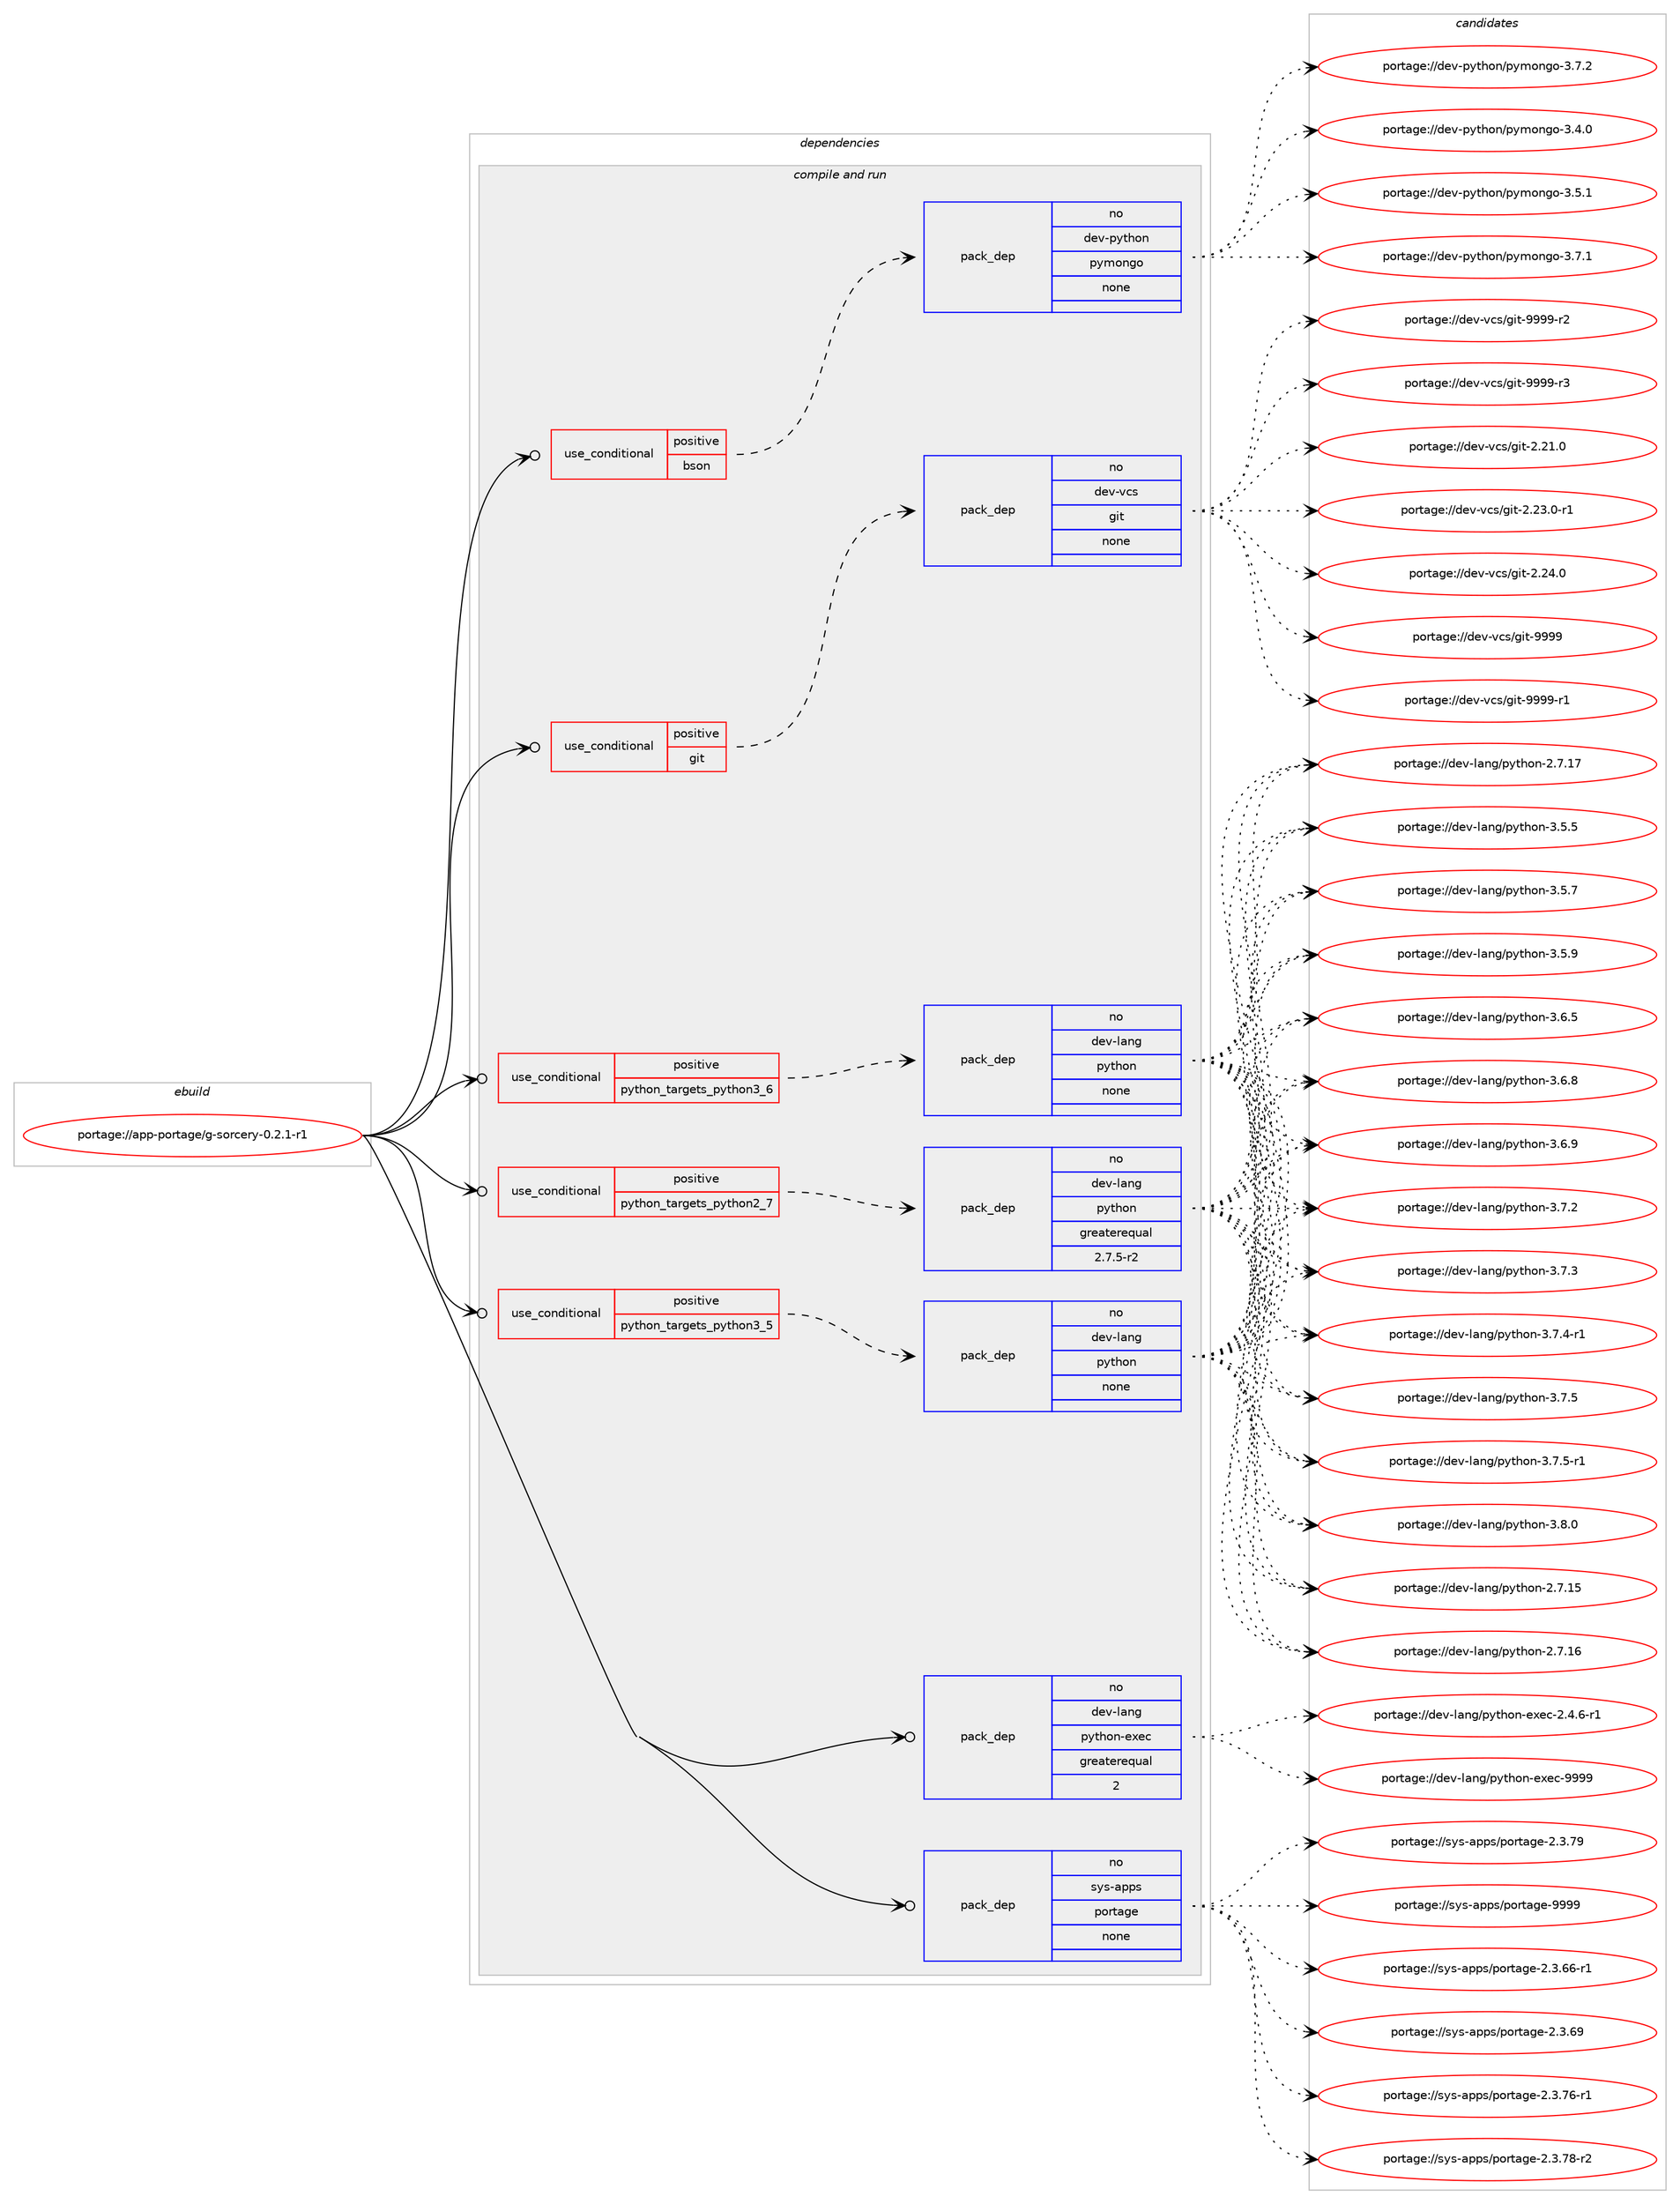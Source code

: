 digraph prolog {

# *************
# Graph options
# *************

newrank=true;
concentrate=true;
compound=true;
graph [rankdir=LR,fontname=Helvetica,fontsize=10,ranksep=1.5];#, ranksep=2.5, nodesep=0.2];
edge  [arrowhead=vee];
node  [fontname=Helvetica,fontsize=10];

# **********
# The ebuild
# **********

subgraph cluster_leftcol {
color=gray;
rank=same;
label=<<i>ebuild</i>>;
id [label="portage://app-portage/g-sorcery-0.2.1-r1", color=red, width=4, href="../app-portage/g-sorcery-0.2.1-r1.svg"];
}

# ****************
# The dependencies
# ****************

subgraph cluster_midcol {
color=gray;
label=<<i>dependencies</i>>;
subgraph cluster_compile {
fillcolor="#eeeeee";
style=filled;
label=<<i>compile</i>>;
}
subgraph cluster_compileandrun {
fillcolor="#eeeeee";
style=filled;
label=<<i>compile and run</i>>;
subgraph cond9926 {
dependency40785 [label=<<TABLE BORDER="0" CELLBORDER="1" CELLSPACING="0" CELLPADDING="4"><TR><TD ROWSPAN="3" CELLPADDING="10">use_conditional</TD></TR><TR><TD>positive</TD></TR><TR><TD>bson</TD></TR></TABLE>>, shape=none, color=red];
subgraph pack30178 {
dependency40786 [label=<<TABLE BORDER="0" CELLBORDER="1" CELLSPACING="0" CELLPADDING="4" WIDTH="220"><TR><TD ROWSPAN="6" CELLPADDING="30">pack_dep</TD></TR><TR><TD WIDTH="110">no</TD></TR><TR><TD>dev-python</TD></TR><TR><TD>pymongo</TD></TR><TR><TD>none</TD></TR><TR><TD></TD></TR></TABLE>>, shape=none, color=blue];
}
dependency40785:e -> dependency40786:w [weight=20,style="dashed",arrowhead="vee"];
}
id:e -> dependency40785:w [weight=20,style="solid",arrowhead="odotvee"];
subgraph cond9927 {
dependency40787 [label=<<TABLE BORDER="0" CELLBORDER="1" CELLSPACING="0" CELLPADDING="4"><TR><TD ROWSPAN="3" CELLPADDING="10">use_conditional</TD></TR><TR><TD>positive</TD></TR><TR><TD>git</TD></TR></TABLE>>, shape=none, color=red];
subgraph pack30179 {
dependency40788 [label=<<TABLE BORDER="0" CELLBORDER="1" CELLSPACING="0" CELLPADDING="4" WIDTH="220"><TR><TD ROWSPAN="6" CELLPADDING="30">pack_dep</TD></TR><TR><TD WIDTH="110">no</TD></TR><TR><TD>dev-vcs</TD></TR><TR><TD>git</TD></TR><TR><TD>none</TD></TR><TR><TD></TD></TR></TABLE>>, shape=none, color=blue];
}
dependency40787:e -> dependency40788:w [weight=20,style="dashed",arrowhead="vee"];
}
id:e -> dependency40787:w [weight=20,style="solid",arrowhead="odotvee"];
subgraph cond9928 {
dependency40789 [label=<<TABLE BORDER="0" CELLBORDER="1" CELLSPACING="0" CELLPADDING="4"><TR><TD ROWSPAN="3" CELLPADDING="10">use_conditional</TD></TR><TR><TD>positive</TD></TR><TR><TD>python_targets_python2_7</TD></TR></TABLE>>, shape=none, color=red];
subgraph pack30180 {
dependency40790 [label=<<TABLE BORDER="0" CELLBORDER="1" CELLSPACING="0" CELLPADDING="4" WIDTH="220"><TR><TD ROWSPAN="6" CELLPADDING="30">pack_dep</TD></TR><TR><TD WIDTH="110">no</TD></TR><TR><TD>dev-lang</TD></TR><TR><TD>python</TD></TR><TR><TD>greaterequal</TD></TR><TR><TD>2.7.5-r2</TD></TR></TABLE>>, shape=none, color=blue];
}
dependency40789:e -> dependency40790:w [weight=20,style="dashed",arrowhead="vee"];
}
id:e -> dependency40789:w [weight=20,style="solid",arrowhead="odotvee"];
subgraph cond9929 {
dependency40791 [label=<<TABLE BORDER="0" CELLBORDER="1" CELLSPACING="0" CELLPADDING="4"><TR><TD ROWSPAN="3" CELLPADDING="10">use_conditional</TD></TR><TR><TD>positive</TD></TR><TR><TD>python_targets_python3_5</TD></TR></TABLE>>, shape=none, color=red];
subgraph pack30181 {
dependency40792 [label=<<TABLE BORDER="0" CELLBORDER="1" CELLSPACING="0" CELLPADDING="4" WIDTH="220"><TR><TD ROWSPAN="6" CELLPADDING="30">pack_dep</TD></TR><TR><TD WIDTH="110">no</TD></TR><TR><TD>dev-lang</TD></TR><TR><TD>python</TD></TR><TR><TD>none</TD></TR><TR><TD></TD></TR></TABLE>>, shape=none, color=blue];
}
dependency40791:e -> dependency40792:w [weight=20,style="dashed",arrowhead="vee"];
}
id:e -> dependency40791:w [weight=20,style="solid",arrowhead="odotvee"];
subgraph cond9930 {
dependency40793 [label=<<TABLE BORDER="0" CELLBORDER="1" CELLSPACING="0" CELLPADDING="4"><TR><TD ROWSPAN="3" CELLPADDING="10">use_conditional</TD></TR><TR><TD>positive</TD></TR><TR><TD>python_targets_python3_6</TD></TR></TABLE>>, shape=none, color=red];
subgraph pack30182 {
dependency40794 [label=<<TABLE BORDER="0" CELLBORDER="1" CELLSPACING="0" CELLPADDING="4" WIDTH="220"><TR><TD ROWSPAN="6" CELLPADDING="30">pack_dep</TD></TR><TR><TD WIDTH="110">no</TD></TR><TR><TD>dev-lang</TD></TR><TR><TD>python</TD></TR><TR><TD>none</TD></TR><TR><TD></TD></TR></TABLE>>, shape=none, color=blue];
}
dependency40793:e -> dependency40794:w [weight=20,style="dashed",arrowhead="vee"];
}
id:e -> dependency40793:w [weight=20,style="solid",arrowhead="odotvee"];
subgraph pack30183 {
dependency40795 [label=<<TABLE BORDER="0" CELLBORDER="1" CELLSPACING="0" CELLPADDING="4" WIDTH="220"><TR><TD ROWSPAN="6" CELLPADDING="30">pack_dep</TD></TR><TR><TD WIDTH="110">no</TD></TR><TR><TD>dev-lang</TD></TR><TR><TD>python-exec</TD></TR><TR><TD>greaterequal</TD></TR><TR><TD>2</TD></TR></TABLE>>, shape=none, color=blue];
}
id:e -> dependency40795:w [weight=20,style="solid",arrowhead="odotvee"];
subgraph pack30184 {
dependency40796 [label=<<TABLE BORDER="0" CELLBORDER="1" CELLSPACING="0" CELLPADDING="4" WIDTH="220"><TR><TD ROWSPAN="6" CELLPADDING="30">pack_dep</TD></TR><TR><TD WIDTH="110">no</TD></TR><TR><TD>sys-apps</TD></TR><TR><TD>portage</TD></TR><TR><TD>none</TD></TR><TR><TD></TD></TR></TABLE>>, shape=none, color=blue];
}
id:e -> dependency40796:w [weight=20,style="solid",arrowhead="odotvee"];
}
subgraph cluster_run {
fillcolor="#eeeeee";
style=filled;
label=<<i>run</i>>;
}
}

# **************
# The candidates
# **************

subgraph cluster_choices {
rank=same;
color=gray;
label=<<i>candidates</i>>;

subgraph choice30178 {
color=black;
nodesep=1;
choiceportage1001011184511212111610411111047112121109111110103111455146524648 [label="portage://dev-python/pymongo-3.4.0", color=red, width=4,href="../dev-python/pymongo-3.4.0.svg"];
choiceportage1001011184511212111610411111047112121109111110103111455146534649 [label="portage://dev-python/pymongo-3.5.1", color=red, width=4,href="../dev-python/pymongo-3.5.1.svg"];
choiceportage1001011184511212111610411111047112121109111110103111455146554649 [label="portage://dev-python/pymongo-3.7.1", color=red, width=4,href="../dev-python/pymongo-3.7.1.svg"];
choiceportage1001011184511212111610411111047112121109111110103111455146554650 [label="portage://dev-python/pymongo-3.7.2", color=red, width=4,href="../dev-python/pymongo-3.7.2.svg"];
dependency40786:e -> choiceportage1001011184511212111610411111047112121109111110103111455146524648:w [style=dotted,weight="100"];
dependency40786:e -> choiceportage1001011184511212111610411111047112121109111110103111455146534649:w [style=dotted,weight="100"];
dependency40786:e -> choiceportage1001011184511212111610411111047112121109111110103111455146554649:w [style=dotted,weight="100"];
dependency40786:e -> choiceportage1001011184511212111610411111047112121109111110103111455146554650:w [style=dotted,weight="100"];
}
subgraph choice30179 {
color=black;
nodesep=1;
choiceportage10010111845118991154710310511645504650494648 [label="portage://dev-vcs/git-2.21.0", color=red, width=4,href="../dev-vcs/git-2.21.0.svg"];
choiceportage100101118451189911547103105116455046505146484511449 [label="portage://dev-vcs/git-2.23.0-r1", color=red, width=4,href="../dev-vcs/git-2.23.0-r1.svg"];
choiceportage10010111845118991154710310511645504650524648 [label="portage://dev-vcs/git-2.24.0", color=red, width=4,href="../dev-vcs/git-2.24.0.svg"];
choiceportage1001011184511899115471031051164557575757 [label="portage://dev-vcs/git-9999", color=red, width=4,href="../dev-vcs/git-9999.svg"];
choiceportage10010111845118991154710310511645575757574511449 [label="portage://dev-vcs/git-9999-r1", color=red, width=4,href="../dev-vcs/git-9999-r1.svg"];
choiceportage10010111845118991154710310511645575757574511450 [label="portage://dev-vcs/git-9999-r2", color=red, width=4,href="../dev-vcs/git-9999-r2.svg"];
choiceportage10010111845118991154710310511645575757574511451 [label="portage://dev-vcs/git-9999-r3", color=red, width=4,href="../dev-vcs/git-9999-r3.svg"];
dependency40788:e -> choiceportage10010111845118991154710310511645504650494648:w [style=dotted,weight="100"];
dependency40788:e -> choiceportage100101118451189911547103105116455046505146484511449:w [style=dotted,weight="100"];
dependency40788:e -> choiceportage10010111845118991154710310511645504650524648:w [style=dotted,weight="100"];
dependency40788:e -> choiceportage1001011184511899115471031051164557575757:w [style=dotted,weight="100"];
dependency40788:e -> choiceportage10010111845118991154710310511645575757574511449:w [style=dotted,weight="100"];
dependency40788:e -> choiceportage10010111845118991154710310511645575757574511450:w [style=dotted,weight="100"];
dependency40788:e -> choiceportage10010111845118991154710310511645575757574511451:w [style=dotted,weight="100"];
}
subgraph choice30180 {
color=black;
nodesep=1;
choiceportage10010111845108971101034711212111610411111045504655464953 [label="portage://dev-lang/python-2.7.15", color=red, width=4,href="../dev-lang/python-2.7.15.svg"];
choiceportage10010111845108971101034711212111610411111045504655464954 [label="portage://dev-lang/python-2.7.16", color=red, width=4,href="../dev-lang/python-2.7.16.svg"];
choiceportage10010111845108971101034711212111610411111045504655464955 [label="portage://dev-lang/python-2.7.17", color=red, width=4,href="../dev-lang/python-2.7.17.svg"];
choiceportage100101118451089711010347112121116104111110455146534653 [label="portage://dev-lang/python-3.5.5", color=red, width=4,href="../dev-lang/python-3.5.5.svg"];
choiceportage100101118451089711010347112121116104111110455146534655 [label="portage://dev-lang/python-3.5.7", color=red, width=4,href="../dev-lang/python-3.5.7.svg"];
choiceportage100101118451089711010347112121116104111110455146534657 [label="portage://dev-lang/python-3.5.9", color=red, width=4,href="../dev-lang/python-3.5.9.svg"];
choiceportage100101118451089711010347112121116104111110455146544653 [label="portage://dev-lang/python-3.6.5", color=red, width=4,href="../dev-lang/python-3.6.5.svg"];
choiceportage100101118451089711010347112121116104111110455146544656 [label="portage://dev-lang/python-3.6.8", color=red, width=4,href="../dev-lang/python-3.6.8.svg"];
choiceportage100101118451089711010347112121116104111110455146544657 [label="portage://dev-lang/python-3.6.9", color=red, width=4,href="../dev-lang/python-3.6.9.svg"];
choiceportage100101118451089711010347112121116104111110455146554650 [label="portage://dev-lang/python-3.7.2", color=red, width=4,href="../dev-lang/python-3.7.2.svg"];
choiceportage100101118451089711010347112121116104111110455146554651 [label="portage://dev-lang/python-3.7.3", color=red, width=4,href="../dev-lang/python-3.7.3.svg"];
choiceportage1001011184510897110103471121211161041111104551465546524511449 [label="portage://dev-lang/python-3.7.4-r1", color=red, width=4,href="../dev-lang/python-3.7.4-r1.svg"];
choiceportage100101118451089711010347112121116104111110455146554653 [label="portage://dev-lang/python-3.7.5", color=red, width=4,href="../dev-lang/python-3.7.5.svg"];
choiceportage1001011184510897110103471121211161041111104551465546534511449 [label="portage://dev-lang/python-3.7.5-r1", color=red, width=4,href="../dev-lang/python-3.7.5-r1.svg"];
choiceportage100101118451089711010347112121116104111110455146564648 [label="portage://dev-lang/python-3.8.0", color=red, width=4,href="../dev-lang/python-3.8.0.svg"];
dependency40790:e -> choiceportage10010111845108971101034711212111610411111045504655464953:w [style=dotted,weight="100"];
dependency40790:e -> choiceportage10010111845108971101034711212111610411111045504655464954:w [style=dotted,weight="100"];
dependency40790:e -> choiceportage10010111845108971101034711212111610411111045504655464955:w [style=dotted,weight="100"];
dependency40790:e -> choiceportage100101118451089711010347112121116104111110455146534653:w [style=dotted,weight="100"];
dependency40790:e -> choiceportage100101118451089711010347112121116104111110455146534655:w [style=dotted,weight="100"];
dependency40790:e -> choiceportage100101118451089711010347112121116104111110455146534657:w [style=dotted,weight="100"];
dependency40790:e -> choiceportage100101118451089711010347112121116104111110455146544653:w [style=dotted,weight="100"];
dependency40790:e -> choiceportage100101118451089711010347112121116104111110455146544656:w [style=dotted,weight="100"];
dependency40790:e -> choiceportage100101118451089711010347112121116104111110455146544657:w [style=dotted,weight="100"];
dependency40790:e -> choiceportage100101118451089711010347112121116104111110455146554650:w [style=dotted,weight="100"];
dependency40790:e -> choiceportage100101118451089711010347112121116104111110455146554651:w [style=dotted,weight="100"];
dependency40790:e -> choiceportage1001011184510897110103471121211161041111104551465546524511449:w [style=dotted,weight="100"];
dependency40790:e -> choiceportage100101118451089711010347112121116104111110455146554653:w [style=dotted,weight="100"];
dependency40790:e -> choiceportage1001011184510897110103471121211161041111104551465546534511449:w [style=dotted,weight="100"];
dependency40790:e -> choiceportage100101118451089711010347112121116104111110455146564648:w [style=dotted,weight="100"];
}
subgraph choice30181 {
color=black;
nodesep=1;
choiceportage10010111845108971101034711212111610411111045504655464953 [label="portage://dev-lang/python-2.7.15", color=red, width=4,href="../dev-lang/python-2.7.15.svg"];
choiceportage10010111845108971101034711212111610411111045504655464954 [label="portage://dev-lang/python-2.7.16", color=red, width=4,href="../dev-lang/python-2.7.16.svg"];
choiceportage10010111845108971101034711212111610411111045504655464955 [label="portage://dev-lang/python-2.7.17", color=red, width=4,href="../dev-lang/python-2.7.17.svg"];
choiceportage100101118451089711010347112121116104111110455146534653 [label="portage://dev-lang/python-3.5.5", color=red, width=4,href="../dev-lang/python-3.5.5.svg"];
choiceportage100101118451089711010347112121116104111110455146534655 [label="portage://dev-lang/python-3.5.7", color=red, width=4,href="../dev-lang/python-3.5.7.svg"];
choiceportage100101118451089711010347112121116104111110455146534657 [label="portage://dev-lang/python-3.5.9", color=red, width=4,href="../dev-lang/python-3.5.9.svg"];
choiceportage100101118451089711010347112121116104111110455146544653 [label="portage://dev-lang/python-3.6.5", color=red, width=4,href="../dev-lang/python-3.6.5.svg"];
choiceportage100101118451089711010347112121116104111110455146544656 [label="portage://dev-lang/python-3.6.8", color=red, width=4,href="../dev-lang/python-3.6.8.svg"];
choiceportage100101118451089711010347112121116104111110455146544657 [label="portage://dev-lang/python-3.6.9", color=red, width=4,href="../dev-lang/python-3.6.9.svg"];
choiceportage100101118451089711010347112121116104111110455146554650 [label="portage://dev-lang/python-3.7.2", color=red, width=4,href="../dev-lang/python-3.7.2.svg"];
choiceportage100101118451089711010347112121116104111110455146554651 [label="portage://dev-lang/python-3.7.3", color=red, width=4,href="../dev-lang/python-3.7.3.svg"];
choiceportage1001011184510897110103471121211161041111104551465546524511449 [label="portage://dev-lang/python-3.7.4-r1", color=red, width=4,href="../dev-lang/python-3.7.4-r1.svg"];
choiceportage100101118451089711010347112121116104111110455146554653 [label="portage://dev-lang/python-3.7.5", color=red, width=4,href="../dev-lang/python-3.7.5.svg"];
choiceportage1001011184510897110103471121211161041111104551465546534511449 [label="portage://dev-lang/python-3.7.5-r1", color=red, width=4,href="../dev-lang/python-3.7.5-r1.svg"];
choiceportage100101118451089711010347112121116104111110455146564648 [label="portage://dev-lang/python-3.8.0", color=red, width=4,href="../dev-lang/python-3.8.0.svg"];
dependency40792:e -> choiceportage10010111845108971101034711212111610411111045504655464953:w [style=dotted,weight="100"];
dependency40792:e -> choiceportage10010111845108971101034711212111610411111045504655464954:w [style=dotted,weight="100"];
dependency40792:e -> choiceportage10010111845108971101034711212111610411111045504655464955:w [style=dotted,weight="100"];
dependency40792:e -> choiceportage100101118451089711010347112121116104111110455146534653:w [style=dotted,weight="100"];
dependency40792:e -> choiceportage100101118451089711010347112121116104111110455146534655:w [style=dotted,weight="100"];
dependency40792:e -> choiceportage100101118451089711010347112121116104111110455146534657:w [style=dotted,weight="100"];
dependency40792:e -> choiceportage100101118451089711010347112121116104111110455146544653:w [style=dotted,weight="100"];
dependency40792:e -> choiceportage100101118451089711010347112121116104111110455146544656:w [style=dotted,weight="100"];
dependency40792:e -> choiceportage100101118451089711010347112121116104111110455146544657:w [style=dotted,weight="100"];
dependency40792:e -> choiceportage100101118451089711010347112121116104111110455146554650:w [style=dotted,weight="100"];
dependency40792:e -> choiceportage100101118451089711010347112121116104111110455146554651:w [style=dotted,weight="100"];
dependency40792:e -> choiceportage1001011184510897110103471121211161041111104551465546524511449:w [style=dotted,weight="100"];
dependency40792:e -> choiceportage100101118451089711010347112121116104111110455146554653:w [style=dotted,weight="100"];
dependency40792:e -> choiceportage1001011184510897110103471121211161041111104551465546534511449:w [style=dotted,weight="100"];
dependency40792:e -> choiceportage100101118451089711010347112121116104111110455146564648:w [style=dotted,weight="100"];
}
subgraph choice30182 {
color=black;
nodesep=1;
choiceportage10010111845108971101034711212111610411111045504655464953 [label="portage://dev-lang/python-2.7.15", color=red, width=4,href="../dev-lang/python-2.7.15.svg"];
choiceportage10010111845108971101034711212111610411111045504655464954 [label="portage://dev-lang/python-2.7.16", color=red, width=4,href="../dev-lang/python-2.7.16.svg"];
choiceportage10010111845108971101034711212111610411111045504655464955 [label="portage://dev-lang/python-2.7.17", color=red, width=4,href="../dev-lang/python-2.7.17.svg"];
choiceportage100101118451089711010347112121116104111110455146534653 [label="portage://dev-lang/python-3.5.5", color=red, width=4,href="../dev-lang/python-3.5.5.svg"];
choiceportage100101118451089711010347112121116104111110455146534655 [label="portage://dev-lang/python-3.5.7", color=red, width=4,href="../dev-lang/python-3.5.7.svg"];
choiceportage100101118451089711010347112121116104111110455146534657 [label="portage://dev-lang/python-3.5.9", color=red, width=4,href="../dev-lang/python-3.5.9.svg"];
choiceportage100101118451089711010347112121116104111110455146544653 [label="portage://dev-lang/python-3.6.5", color=red, width=4,href="../dev-lang/python-3.6.5.svg"];
choiceportage100101118451089711010347112121116104111110455146544656 [label="portage://dev-lang/python-3.6.8", color=red, width=4,href="../dev-lang/python-3.6.8.svg"];
choiceportage100101118451089711010347112121116104111110455146544657 [label="portage://dev-lang/python-3.6.9", color=red, width=4,href="../dev-lang/python-3.6.9.svg"];
choiceportage100101118451089711010347112121116104111110455146554650 [label="portage://dev-lang/python-3.7.2", color=red, width=4,href="../dev-lang/python-3.7.2.svg"];
choiceportage100101118451089711010347112121116104111110455146554651 [label="portage://dev-lang/python-3.7.3", color=red, width=4,href="../dev-lang/python-3.7.3.svg"];
choiceportage1001011184510897110103471121211161041111104551465546524511449 [label="portage://dev-lang/python-3.7.4-r1", color=red, width=4,href="../dev-lang/python-3.7.4-r1.svg"];
choiceportage100101118451089711010347112121116104111110455146554653 [label="portage://dev-lang/python-3.7.5", color=red, width=4,href="../dev-lang/python-3.7.5.svg"];
choiceportage1001011184510897110103471121211161041111104551465546534511449 [label="portage://dev-lang/python-3.7.5-r1", color=red, width=4,href="../dev-lang/python-3.7.5-r1.svg"];
choiceportage100101118451089711010347112121116104111110455146564648 [label="portage://dev-lang/python-3.8.0", color=red, width=4,href="../dev-lang/python-3.8.0.svg"];
dependency40794:e -> choiceportage10010111845108971101034711212111610411111045504655464953:w [style=dotted,weight="100"];
dependency40794:e -> choiceportage10010111845108971101034711212111610411111045504655464954:w [style=dotted,weight="100"];
dependency40794:e -> choiceportage10010111845108971101034711212111610411111045504655464955:w [style=dotted,weight="100"];
dependency40794:e -> choiceportage100101118451089711010347112121116104111110455146534653:w [style=dotted,weight="100"];
dependency40794:e -> choiceportage100101118451089711010347112121116104111110455146534655:w [style=dotted,weight="100"];
dependency40794:e -> choiceportage100101118451089711010347112121116104111110455146534657:w [style=dotted,weight="100"];
dependency40794:e -> choiceportage100101118451089711010347112121116104111110455146544653:w [style=dotted,weight="100"];
dependency40794:e -> choiceportage100101118451089711010347112121116104111110455146544656:w [style=dotted,weight="100"];
dependency40794:e -> choiceportage100101118451089711010347112121116104111110455146544657:w [style=dotted,weight="100"];
dependency40794:e -> choiceportage100101118451089711010347112121116104111110455146554650:w [style=dotted,weight="100"];
dependency40794:e -> choiceportage100101118451089711010347112121116104111110455146554651:w [style=dotted,weight="100"];
dependency40794:e -> choiceportage1001011184510897110103471121211161041111104551465546524511449:w [style=dotted,weight="100"];
dependency40794:e -> choiceportage100101118451089711010347112121116104111110455146554653:w [style=dotted,weight="100"];
dependency40794:e -> choiceportage1001011184510897110103471121211161041111104551465546534511449:w [style=dotted,weight="100"];
dependency40794:e -> choiceportage100101118451089711010347112121116104111110455146564648:w [style=dotted,weight="100"];
}
subgraph choice30183 {
color=black;
nodesep=1;
choiceportage10010111845108971101034711212111610411111045101120101994550465246544511449 [label="portage://dev-lang/python-exec-2.4.6-r1", color=red, width=4,href="../dev-lang/python-exec-2.4.6-r1.svg"];
choiceportage10010111845108971101034711212111610411111045101120101994557575757 [label="portage://dev-lang/python-exec-9999", color=red, width=4,href="../dev-lang/python-exec-9999.svg"];
dependency40795:e -> choiceportage10010111845108971101034711212111610411111045101120101994550465246544511449:w [style=dotted,weight="100"];
dependency40795:e -> choiceportage10010111845108971101034711212111610411111045101120101994557575757:w [style=dotted,weight="100"];
}
subgraph choice30184 {
color=black;
nodesep=1;
choiceportage11512111545971121121154711211111411697103101455046514654544511449 [label="portage://sys-apps/portage-2.3.66-r1", color=red, width=4,href="../sys-apps/portage-2.3.66-r1.svg"];
choiceportage1151211154597112112115471121111141169710310145504651465457 [label="portage://sys-apps/portage-2.3.69", color=red, width=4,href="../sys-apps/portage-2.3.69.svg"];
choiceportage11512111545971121121154711211111411697103101455046514655544511449 [label="portage://sys-apps/portage-2.3.76-r1", color=red, width=4,href="../sys-apps/portage-2.3.76-r1.svg"];
choiceportage11512111545971121121154711211111411697103101455046514655564511450 [label="portage://sys-apps/portage-2.3.78-r2", color=red, width=4,href="../sys-apps/portage-2.3.78-r2.svg"];
choiceportage1151211154597112112115471121111141169710310145504651465557 [label="portage://sys-apps/portage-2.3.79", color=red, width=4,href="../sys-apps/portage-2.3.79.svg"];
choiceportage115121115459711211211547112111114116971031014557575757 [label="portage://sys-apps/portage-9999", color=red, width=4,href="../sys-apps/portage-9999.svg"];
dependency40796:e -> choiceportage11512111545971121121154711211111411697103101455046514654544511449:w [style=dotted,weight="100"];
dependency40796:e -> choiceportage1151211154597112112115471121111141169710310145504651465457:w [style=dotted,weight="100"];
dependency40796:e -> choiceportage11512111545971121121154711211111411697103101455046514655544511449:w [style=dotted,weight="100"];
dependency40796:e -> choiceportage11512111545971121121154711211111411697103101455046514655564511450:w [style=dotted,weight="100"];
dependency40796:e -> choiceportage1151211154597112112115471121111141169710310145504651465557:w [style=dotted,weight="100"];
dependency40796:e -> choiceportage115121115459711211211547112111114116971031014557575757:w [style=dotted,weight="100"];
}
}

}

